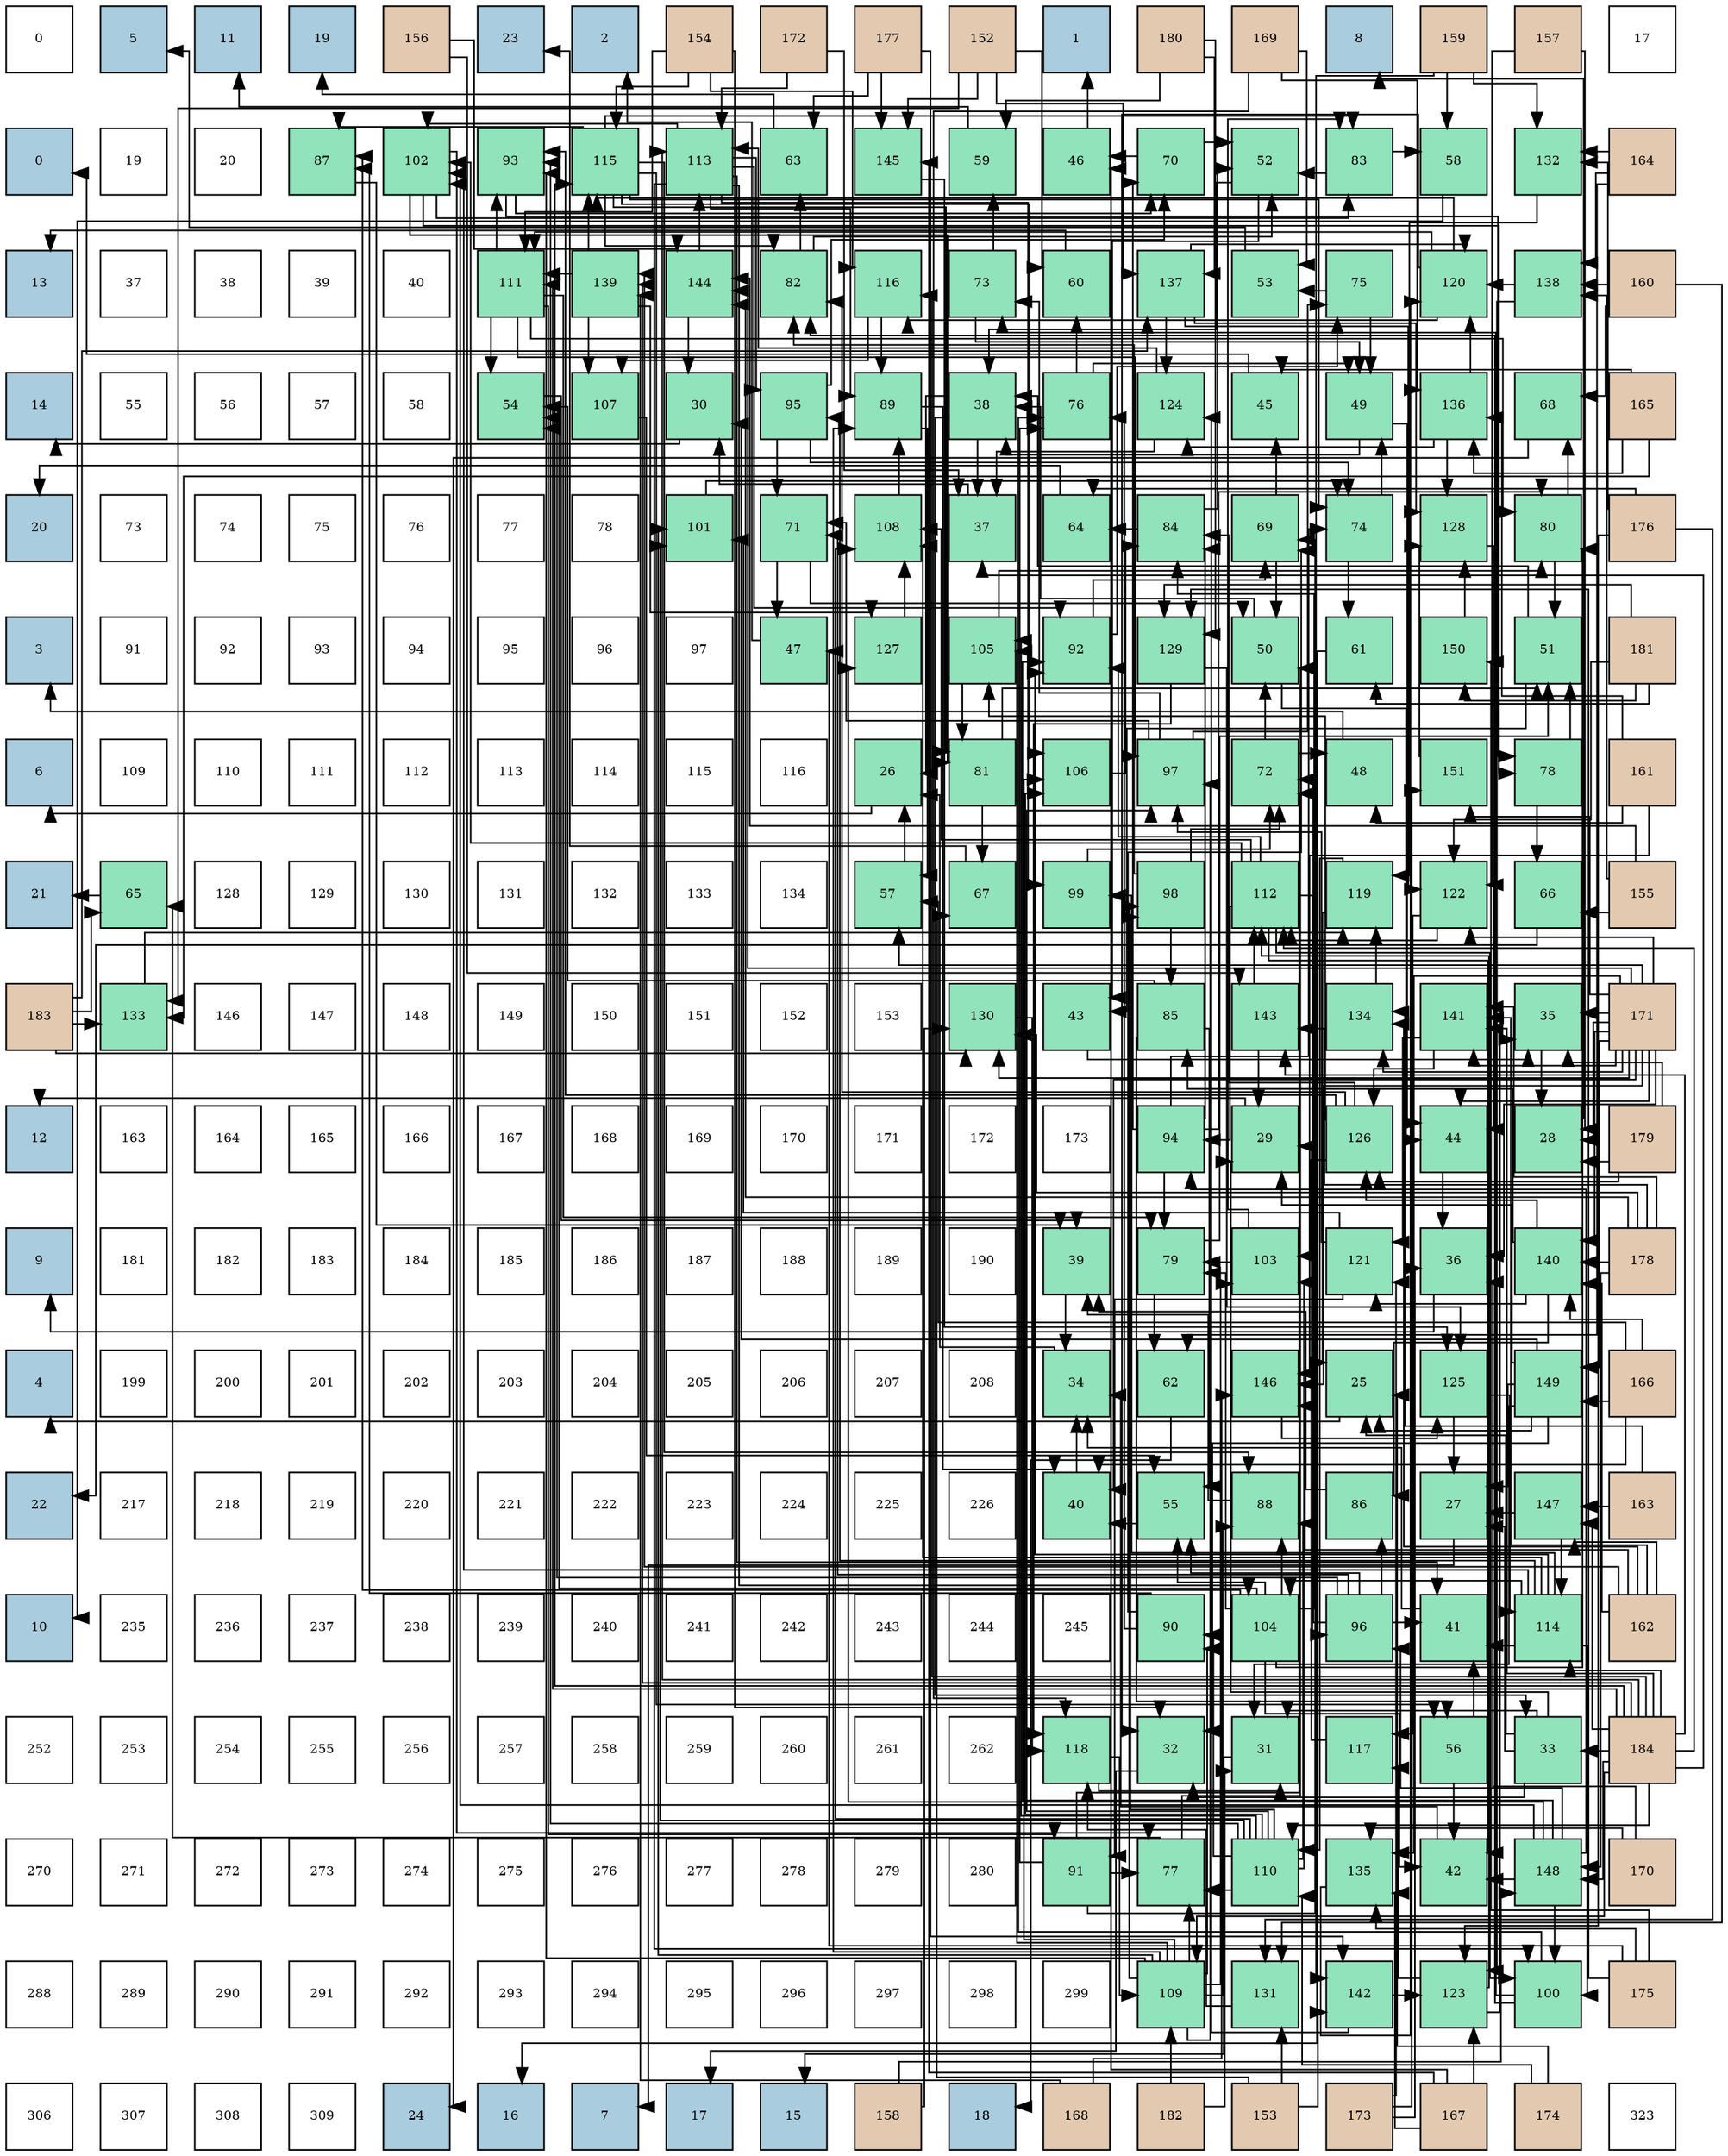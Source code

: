 digraph layout{
 rankdir=TB;
 splines=ortho;
 node [style=filled shape=square fixedsize=true width=0.6];
0[label="0", fontsize=8, fillcolor="#ffffff"];
1[label="5", fontsize=8, fillcolor="#a9ccde"];
2[label="11", fontsize=8, fillcolor="#a9ccde"];
3[label="19", fontsize=8, fillcolor="#a9ccde"];
4[label="156", fontsize=8, fillcolor="#e3c9af"];
5[label="23", fontsize=8, fillcolor="#a9ccde"];
6[label="2", fontsize=8, fillcolor="#a9ccde"];
7[label="154", fontsize=8, fillcolor="#e3c9af"];
8[label="172", fontsize=8, fillcolor="#e3c9af"];
9[label="177", fontsize=8, fillcolor="#e3c9af"];
10[label="152", fontsize=8, fillcolor="#e3c9af"];
11[label="1", fontsize=8, fillcolor="#a9ccde"];
12[label="180", fontsize=8, fillcolor="#e3c9af"];
13[label="169", fontsize=8, fillcolor="#e3c9af"];
14[label="8", fontsize=8, fillcolor="#a9ccde"];
15[label="159", fontsize=8, fillcolor="#e3c9af"];
16[label="157", fontsize=8, fillcolor="#e3c9af"];
17[label="17", fontsize=8, fillcolor="#ffffff"];
18[label="0", fontsize=8, fillcolor="#a9ccde"];
19[label="19", fontsize=8, fillcolor="#ffffff"];
20[label="20", fontsize=8, fillcolor="#ffffff"];
21[label="87", fontsize=8, fillcolor="#91e3bb"];
22[label="102", fontsize=8, fillcolor="#91e3bb"];
23[label="93", fontsize=8, fillcolor="#91e3bb"];
24[label="115", fontsize=8, fillcolor="#91e3bb"];
25[label="113", fontsize=8, fillcolor="#91e3bb"];
26[label="63", fontsize=8, fillcolor="#91e3bb"];
27[label="145", fontsize=8, fillcolor="#91e3bb"];
28[label="59", fontsize=8, fillcolor="#91e3bb"];
29[label="46", fontsize=8, fillcolor="#91e3bb"];
30[label="70", fontsize=8, fillcolor="#91e3bb"];
31[label="52", fontsize=8, fillcolor="#91e3bb"];
32[label="83", fontsize=8, fillcolor="#91e3bb"];
33[label="58", fontsize=8, fillcolor="#91e3bb"];
34[label="132", fontsize=8, fillcolor="#91e3bb"];
35[label="164", fontsize=8, fillcolor="#e3c9af"];
36[label="13", fontsize=8, fillcolor="#a9ccde"];
37[label="37", fontsize=8, fillcolor="#ffffff"];
38[label="38", fontsize=8, fillcolor="#ffffff"];
39[label="39", fontsize=8, fillcolor="#ffffff"];
40[label="40", fontsize=8, fillcolor="#ffffff"];
41[label="111", fontsize=8, fillcolor="#91e3bb"];
42[label="139", fontsize=8, fillcolor="#91e3bb"];
43[label="144", fontsize=8, fillcolor="#91e3bb"];
44[label="82", fontsize=8, fillcolor="#91e3bb"];
45[label="116", fontsize=8, fillcolor="#91e3bb"];
46[label="73", fontsize=8, fillcolor="#91e3bb"];
47[label="60", fontsize=8, fillcolor="#91e3bb"];
48[label="137", fontsize=8, fillcolor="#91e3bb"];
49[label="53", fontsize=8, fillcolor="#91e3bb"];
50[label="75", fontsize=8, fillcolor="#91e3bb"];
51[label="120", fontsize=8, fillcolor="#91e3bb"];
52[label="138", fontsize=8, fillcolor="#91e3bb"];
53[label="160", fontsize=8, fillcolor="#e3c9af"];
54[label="14", fontsize=8, fillcolor="#a9ccde"];
55[label="55", fontsize=8, fillcolor="#ffffff"];
56[label="56", fontsize=8, fillcolor="#ffffff"];
57[label="57", fontsize=8, fillcolor="#ffffff"];
58[label="58", fontsize=8, fillcolor="#ffffff"];
59[label="54", fontsize=8, fillcolor="#91e3bb"];
60[label="107", fontsize=8, fillcolor="#91e3bb"];
61[label="30", fontsize=8, fillcolor="#91e3bb"];
62[label="95", fontsize=8, fillcolor="#91e3bb"];
63[label="89", fontsize=8, fillcolor="#91e3bb"];
64[label="38", fontsize=8, fillcolor="#91e3bb"];
65[label="76", fontsize=8, fillcolor="#91e3bb"];
66[label="124", fontsize=8, fillcolor="#91e3bb"];
67[label="45", fontsize=8, fillcolor="#91e3bb"];
68[label="49", fontsize=8, fillcolor="#91e3bb"];
69[label="136", fontsize=8, fillcolor="#91e3bb"];
70[label="68", fontsize=8, fillcolor="#91e3bb"];
71[label="165", fontsize=8, fillcolor="#e3c9af"];
72[label="20", fontsize=8, fillcolor="#a9ccde"];
73[label="73", fontsize=8, fillcolor="#ffffff"];
74[label="74", fontsize=8, fillcolor="#ffffff"];
75[label="75", fontsize=8, fillcolor="#ffffff"];
76[label="76", fontsize=8, fillcolor="#ffffff"];
77[label="77", fontsize=8, fillcolor="#ffffff"];
78[label="78", fontsize=8, fillcolor="#ffffff"];
79[label="101", fontsize=8, fillcolor="#91e3bb"];
80[label="71", fontsize=8, fillcolor="#91e3bb"];
81[label="108", fontsize=8, fillcolor="#91e3bb"];
82[label="37", fontsize=8, fillcolor="#91e3bb"];
83[label="64", fontsize=8, fillcolor="#91e3bb"];
84[label="84", fontsize=8, fillcolor="#91e3bb"];
85[label="69", fontsize=8, fillcolor="#91e3bb"];
86[label="74", fontsize=8, fillcolor="#91e3bb"];
87[label="128", fontsize=8, fillcolor="#91e3bb"];
88[label="80", fontsize=8, fillcolor="#91e3bb"];
89[label="176", fontsize=8, fillcolor="#e3c9af"];
90[label="3", fontsize=8, fillcolor="#a9ccde"];
91[label="91", fontsize=8, fillcolor="#ffffff"];
92[label="92", fontsize=8, fillcolor="#ffffff"];
93[label="93", fontsize=8, fillcolor="#ffffff"];
94[label="94", fontsize=8, fillcolor="#ffffff"];
95[label="95", fontsize=8, fillcolor="#ffffff"];
96[label="96", fontsize=8, fillcolor="#ffffff"];
97[label="97", fontsize=8, fillcolor="#ffffff"];
98[label="47", fontsize=8, fillcolor="#91e3bb"];
99[label="127", fontsize=8, fillcolor="#91e3bb"];
100[label="105", fontsize=8, fillcolor="#91e3bb"];
101[label="92", fontsize=8, fillcolor="#91e3bb"];
102[label="129", fontsize=8, fillcolor="#91e3bb"];
103[label="50", fontsize=8, fillcolor="#91e3bb"];
104[label="61", fontsize=8, fillcolor="#91e3bb"];
105[label="150", fontsize=8, fillcolor="#91e3bb"];
106[label="51", fontsize=8, fillcolor="#91e3bb"];
107[label="181", fontsize=8, fillcolor="#e3c9af"];
108[label="6", fontsize=8, fillcolor="#a9ccde"];
109[label="109", fontsize=8, fillcolor="#ffffff"];
110[label="110", fontsize=8, fillcolor="#ffffff"];
111[label="111", fontsize=8, fillcolor="#ffffff"];
112[label="112", fontsize=8, fillcolor="#ffffff"];
113[label="113", fontsize=8, fillcolor="#ffffff"];
114[label="114", fontsize=8, fillcolor="#ffffff"];
115[label="115", fontsize=8, fillcolor="#ffffff"];
116[label="116", fontsize=8, fillcolor="#ffffff"];
117[label="26", fontsize=8, fillcolor="#91e3bb"];
118[label="81", fontsize=8, fillcolor="#91e3bb"];
119[label="106", fontsize=8, fillcolor="#91e3bb"];
120[label="97", fontsize=8, fillcolor="#91e3bb"];
121[label="72", fontsize=8, fillcolor="#91e3bb"];
122[label="48", fontsize=8, fillcolor="#91e3bb"];
123[label="151", fontsize=8, fillcolor="#91e3bb"];
124[label="78", fontsize=8, fillcolor="#91e3bb"];
125[label="161", fontsize=8, fillcolor="#e3c9af"];
126[label="21", fontsize=8, fillcolor="#a9ccde"];
127[label="65", fontsize=8, fillcolor="#91e3bb"];
128[label="128", fontsize=8, fillcolor="#ffffff"];
129[label="129", fontsize=8, fillcolor="#ffffff"];
130[label="130", fontsize=8, fillcolor="#ffffff"];
131[label="131", fontsize=8, fillcolor="#ffffff"];
132[label="132", fontsize=8, fillcolor="#ffffff"];
133[label="133", fontsize=8, fillcolor="#ffffff"];
134[label="134", fontsize=8, fillcolor="#ffffff"];
135[label="57", fontsize=8, fillcolor="#91e3bb"];
136[label="67", fontsize=8, fillcolor="#91e3bb"];
137[label="99", fontsize=8, fillcolor="#91e3bb"];
138[label="98", fontsize=8, fillcolor="#91e3bb"];
139[label="112", fontsize=8, fillcolor="#91e3bb"];
140[label="119", fontsize=8, fillcolor="#91e3bb"];
141[label="122", fontsize=8, fillcolor="#91e3bb"];
142[label="66", fontsize=8, fillcolor="#91e3bb"];
143[label="155", fontsize=8, fillcolor="#e3c9af"];
144[label="183", fontsize=8, fillcolor="#e3c9af"];
145[label="133", fontsize=8, fillcolor="#91e3bb"];
146[label="146", fontsize=8, fillcolor="#ffffff"];
147[label="147", fontsize=8, fillcolor="#ffffff"];
148[label="148", fontsize=8, fillcolor="#ffffff"];
149[label="149", fontsize=8, fillcolor="#ffffff"];
150[label="150", fontsize=8, fillcolor="#ffffff"];
151[label="151", fontsize=8, fillcolor="#ffffff"];
152[label="152", fontsize=8, fillcolor="#ffffff"];
153[label="153", fontsize=8, fillcolor="#ffffff"];
154[label="130", fontsize=8, fillcolor="#91e3bb"];
155[label="43", fontsize=8, fillcolor="#91e3bb"];
156[label="85", fontsize=8, fillcolor="#91e3bb"];
157[label="143", fontsize=8, fillcolor="#91e3bb"];
158[label="134", fontsize=8, fillcolor="#91e3bb"];
159[label="141", fontsize=8, fillcolor="#91e3bb"];
160[label="35", fontsize=8, fillcolor="#91e3bb"];
161[label="171", fontsize=8, fillcolor="#e3c9af"];
162[label="12", fontsize=8, fillcolor="#a9ccde"];
163[label="163", fontsize=8, fillcolor="#ffffff"];
164[label="164", fontsize=8, fillcolor="#ffffff"];
165[label="165", fontsize=8, fillcolor="#ffffff"];
166[label="166", fontsize=8, fillcolor="#ffffff"];
167[label="167", fontsize=8, fillcolor="#ffffff"];
168[label="168", fontsize=8, fillcolor="#ffffff"];
169[label="169", fontsize=8, fillcolor="#ffffff"];
170[label="170", fontsize=8, fillcolor="#ffffff"];
171[label="171", fontsize=8, fillcolor="#ffffff"];
172[label="172", fontsize=8, fillcolor="#ffffff"];
173[label="173", fontsize=8, fillcolor="#ffffff"];
174[label="94", fontsize=8, fillcolor="#91e3bb"];
175[label="29", fontsize=8, fillcolor="#91e3bb"];
176[label="126", fontsize=8, fillcolor="#91e3bb"];
177[label="44", fontsize=8, fillcolor="#91e3bb"];
178[label="28", fontsize=8, fillcolor="#91e3bb"];
179[label="179", fontsize=8, fillcolor="#e3c9af"];
180[label="9", fontsize=8, fillcolor="#a9ccde"];
181[label="181", fontsize=8, fillcolor="#ffffff"];
182[label="182", fontsize=8, fillcolor="#ffffff"];
183[label="183", fontsize=8, fillcolor="#ffffff"];
184[label="184", fontsize=8, fillcolor="#ffffff"];
185[label="185", fontsize=8, fillcolor="#ffffff"];
186[label="186", fontsize=8, fillcolor="#ffffff"];
187[label="187", fontsize=8, fillcolor="#ffffff"];
188[label="188", fontsize=8, fillcolor="#ffffff"];
189[label="189", fontsize=8, fillcolor="#ffffff"];
190[label="190", fontsize=8, fillcolor="#ffffff"];
191[label="39", fontsize=8, fillcolor="#91e3bb"];
192[label="79", fontsize=8, fillcolor="#91e3bb"];
193[label="103", fontsize=8, fillcolor="#91e3bb"];
194[label="121", fontsize=8, fillcolor="#91e3bb"];
195[label="36", fontsize=8, fillcolor="#91e3bb"];
196[label="140", fontsize=8, fillcolor="#91e3bb"];
197[label="178", fontsize=8, fillcolor="#e3c9af"];
198[label="4", fontsize=8, fillcolor="#a9ccde"];
199[label="199", fontsize=8, fillcolor="#ffffff"];
200[label="200", fontsize=8, fillcolor="#ffffff"];
201[label="201", fontsize=8, fillcolor="#ffffff"];
202[label="202", fontsize=8, fillcolor="#ffffff"];
203[label="203", fontsize=8, fillcolor="#ffffff"];
204[label="204", fontsize=8, fillcolor="#ffffff"];
205[label="205", fontsize=8, fillcolor="#ffffff"];
206[label="206", fontsize=8, fillcolor="#ffffff"];
207[label="207", fontsize=8, fillcolor="#ffffff"];
208[label="208", fontsize=8, fillcolor="#ffffff"];
209[label="34", fontsize=8, fillcolor="#91e3bb"];
210[label="62", fontsize=8, fillcolor="#91e3bb"];
211[label="146", fontsize=8, fillcolor="#91e3bb"];
212[label="25", fontsize=8, fillcolor="#91e3bb"];
213[label="125", fontsize=8, fillcolor="#91e3bb"];
214[label="149", fontsize=8, fillcolor="#91e3bb"];
215[label="166", fontsize=8, fillcolor="#e3c9af"];
216[label="22", fontsize=8, fillcolor="#a9ccde"];
217[label="217", fontsize=8, fillcolor="#ffffff"];
218[label="218", fontsize=8, fillcolor="#ffffff"];
219[label="219", fontsize=8, fillcolor="#ffffff"];
220[label="220", fontsize=8, fillcolor="#ffffff"];
221[label="221", fontsize=8, fillcolor="#ffffff"];
222[label="222", fontsize=8, fillcolor="#ffffff"];
223[label="223", fontsize=8, fillcolor="#ffffff"];
224[label="224", fontsize=8, fillcolor="#ffffff"];
225[label="225", fontsize=8, fillcolor="#ffffff"];
226[label="226", fontsize=8, fillcolor="#ffffff"];
227[label="40", fontsize=8, fillcolor="#91e3bb"];
228[label="55", fontsize=8, fillcolor="#91e3bb"];
229[label="88", fontsize=8, fillcolor="#91e3bb"];
230[label="86", fontsize=8, fillcolor="#91e3bb"];
231[label="27", fontsize=8, fillcolor="#91e3bb"];
232[label="147", fontsize=8, fillcolor="#91e3bb"];
233[label="163", fontsize=8, fillcolor="#e3c9af"];
234[label="10", fontsize=8, fillcolor="#a9ccde"];
235[label="235", fontsize=8, fillcolor="#ffffff"];
236[label="236", fontsize=8, fillcolor="#ffffff"];
237[label="237", fontsize=8, fillcolor="#ffffff"];
238[label="238", fontsize=8, fillcolor="#ffffff"];
239[label="239", fontsize=8, fillcolor="#ffffff"];
240[label="240", fontsize=8, fillcolor="#ffffff"];
241[label="241", fontsize=8, fillcolor="#ffffff"];
242[label="242", fontsize=8, fillcolor="#ffffff"];
243[label="243", fontsize=8, fillcolor="#ffffff"];
244[label="244", fontsize=8, fillcolor="#ffffff"];
245[label="245", fontsize=8, fillcolor="#ffffff"];
246[label="90", fontsize=8, fillcolor="#91e3bb"];
247[label="104", fontsize=8, fillcolor="#91e3bb"];
248[label="96", fontsize=8, fillcolor="#91e3bb"];
249[label="41", fontsize=8, fillcolor="#91e3bb"];
250[label="114", fontsize=8, fillcolor="#91e3bb"];
251[label="162", fontsize=8, fillcolor="#e3c9af"];
252[label="252", fontsize=8, fillcolor="#ffffff"];
253[label="253", fontsize=8, fillcolor="#ffffff"];
254[label="254", fontsize=8, fillcolor="#ffffff"];
255[label="255", fontsize=8, fillcolor="#ffffff"];
256[label="256", fontsize=8, fillcolor="#ffffff"];
257[label="257", fontsize=8, fillcolor="#ffffff"];
258[label="258", fontsize=8, fillcolor="#ffffff"];
259[label="259", fontsize=8, fillcolor="#ffffff"];
260[label="260", fontsize=8, fillcolor="#ffffff"];
261[label="261", fontsize=8, fillcolor="#ffffff"];
262[label="262", fontsize=8, fillcolor="#ffffff"];
263[label="118", fontsize=8, fillcolor="#91e3bb"];
264[label="32", fontsize=8, fillcolor="#91e3bb"];
265[label="31", fontsize=8, fillcolor="#91e3bb"];
266[label="117", fontsize=8, fillcolor="#91e3bb"];
267[label="56", fontsize=8, fillcolor="#91e3bb"];
268[label="33", fontsize=8, fillcolor="#91e3bb"];
269[label="184", fontsize=8, fillcolor="#e3c9af"];
270[label="270", fontsize=8, fillcolor="#ffffff"];
271[label="271", fontsize=8, fillcolor="#ffffff"];
272[label="272", fontsize=8, fillcolor="#ffffff"];
273[label="273", fontsize=8, fillcolor="#ffffff"];
274[label="274", fontsize=8, fillcolor="#ffffff"];
275[label="275", fontsize=8, fillcolor="#ffffff"];
276[label="276", fontsize=8, fillcolor="#ffffff"];
277[label="277", fontsize=8, fillcolor="#ffffff"];
278[label="278", fontsize=8, fillcolor="#ffffff"];
279[label="279", fontsize=8, fillcolor="#ffffff"];
280[label="280", fontsize=8, fillcolor="#ffffff"];
281[label="91", fontsize=8, fillcolor="#91e3bb"];
282[label="77", fontsize=8, fillcolor="#91e3bb"];
283[label="110", fontsize=8, fillcolor="#91e3bb"];
284[label="135", fontsize=8, fillcolor="#91e3bb"];
285[label="42", fontsize=8, fillcolor="#91e3bb"];
286[label="148", fontsize=8, fillcolor="#91e3bb"];
287[label="170", fontsize=8, fillcolor="#e3c9af"];
288[label="288", fontsize=8, fillcolor="#ffffff"];
289[label="289", fontsize=8, fillcolor="#ffffff"];
290[label="290", fontsize=8, fillcolor="#ffffff"];
291[label="291", fontsize=8, fillcolor="#ffffff"];
292[label="292", fontsize=8, fillcolor="#ffffff"];
293[label="293", fontsize=8, fillcolor="#ffffff"];
294[label="294", fontsize=8, fillcolor="#ffffff"];
295[label="295", fontsize=8, fillcolor="#ffffff"];
296[label="296", fontsize=8, fillcolor="#ffffff"];
297[label="297", fontsize=8, fillcolor="#ffffff"];
298[label="298", fontsize=8, fillcolor="#ffffff"];
299[label="299", fontsize=8, fillcolor="#ffffff"];
300[label="109", fontsize=8, fillcolor="#91e3bb"];
301[label="131", fontsize=8, fillcolor="#91e3bb"];
302[label="142", fontsize=8, fillcolor="#91e3bb"];
303[label="123", fontsize=8, fillcolor="#91e3bb"];
304[label="100", fontsize=8, fillcolor="#91e3bb"];
305[label="175", fontsize=8, fillcolor="#e3c9af"];
306[label="306", fontsize=8, fillcolor="#ffffff"];
307[label="307", fontsize=8, fillcolor="#ffffff"];
308[label="308", fontsize=8, fillcolor="#ffffff"];
309[label="309", fontsize=8, fillcolor="#ffffff"];
310[label="24", fontsize=8, fillcolor="#a9ccde"];
311[label="16", fontsize=8, fillcolor="#a9ccde"];
312[label="7", fontsize=8, fillcolor="#a9ccde"];
313[label="17", fontsize=8, fillcolor="#a9ccde"];
314[label="15", fontsize=8, fillcolor="#a9ccde"];
315[label="158", fontsize=8, fillcolor="#e3c9af"];
316[label="18", fontsize=8, fillcolor="#a9ccde"];
317[label="168", fontsize=8, fillcolor="#e3c9af"];
318[label="182", fontsize=8, fillcolor="#e3c9af"];
319[label="153", fontsize=8, fillcolor="#e3c9af"];
320[label="173", fontsize=8, fillcolor="#e3c9af"];
321[label="167", fontsize=8, fillcolor="#e3c9af"];
322[label="174", fontsize=8, fillcolor="#e3c9af"];
323[label="323", fontsize=8, fillcolor="#ffffff"];
edge [constraint=false, style=vis];212 -> 198;
117 -> 108;
231 -> 312;
178 -> 14;
175 -> 162;
61 -> 54;
265 -> 314;
264 -> 313;
268 -> 212;
268 -> 231;
268 -> 175;
268 -> 265;
268 -> 264;
209 -> 117;
160 -> 178;
195 -> 180;
82 -> 61;
64 -> 117;
64 -> 268;
64 -> 82;
191 -> 209;
227 -> 209;
249 -> 209;
285 -> 209;
155 -> 160;
177 -> 195;
67 -> 18;
29 -> 11;
98 -> 6;
122 -> 90;
68 -> 64;
68 -> 177;
103 -> 64;
103 -> 177;
106 -> 64;
106 -> 155;
31 -> 64;
31 -> 155;
49 -> 1;
59 -> 191;
228 -> 227;
267 -> 249;
267 -> 285;
135 -> 117;
33 -> 234;
28 -> 2;
47 -> 36;
104 -> 311;
210 -> 316;
26 -> 3;
83 -> 72;
127 -> 126;
142 -> 216;
136 -> 5;
70 -> 310;
85 -> 67;
85 -> 103;
30 -> 29;
30 -> 31;
80 -> 98;
80 -> 103;
121 -> 122;
121 -> 103;
46 -> 68;
46 -> 28;
86 -> 68;
86 -> 104;
50 -> 68;
50 -> 49;
65 -> 68;
65 -> 47;
282 -> 103;
282 -> 127;
124 -> 106;
124 -> 142;
192 -> 106;
192 -> 210;
88 -> 106;
88 -> 70;
118 -> 106;
118 -> 136;
44 -> 31;
44 -> 26;
32 -> 31;
32 -> 33;
84 -> 31;
84 -> 83;
156 -> 59;
156 -> 228;
156 -> 267;
230 -> 191;
21 -> 191;
229 -> 191;
63 -> 227;
63 -> 135;
246 -> 85;
246 -> 65;
246 -> 21;
281 -> 85;
281 -> 121;
281 -> 65;
281 -> 282;
101 -> 85;
101 -> 50;
23 -> 30;
23 -> 124;
174 -> 30;
174 -> 86;
174 -> 192;
174 -> 88;
174 -> 84;
62 -> 30;
62 -> 80;
62 -> 86;
248 -> 249;
248 -> 59;
248 -> 228;
248 -> 80;
248 -> 121;
248 -> 230;
120 -> 80;
120 -> 46;
120 -> 50;
138 -> 121;
138 -> 44;
138 -> 156;
137 -> 121;
304 -> 46;
304 -> 65;
304 -> 44;
79 -> 86;
22 -> 282;
22 -> 124;
22 -> 118;
22 -> 32;
193 -> 192;
193 -> 32;
247 -> 285;
247 -> 59;
247 -> 228;
247 -> 192;
247 -> 88;
247 -> 84;
247 -> 21;
247 -> 229;
100 -> 88;
100 -> 118;
119 -> 84;
60 -> 228;
81 -> 63;
300 -> 282;
300 -> 229;
300 -> 63;
300 -> 246;
300 -> 23;
300 -> 120;
300 -> 138;
300 -> 79;
300 -> 193;
300 -> 100;
300 -> 119;
283 -> 282;
283 -> 229;
283 -> 246;
283 -> 23;
283 -> 120;
283 -> 138;
283 -> 79;
283 -> 193;
283 -> 100;
283 -> 119;
283 -> 81;
41 -> 59;
41 -> 192;
41 -> 88;
41 -> 281;
41 -> 23;
41 -> 120;
139 -> 285;
139 -> 101;
139 -> 174;
139 -> 248;
139 -> 304;
139 -> 22;
139 -> 81;
25 -> 249;
25 -> 63;
25 -> 101;
25 -> 62;
25 -> 137;
25 -> 304;
25 -> 22;
25 -> 247;
250 -> 249;
250 -> 101;
250 -> 62;
250 -> 137;
250 -> 304;
250 -> 22;
250 -> 247;
250 -> 81;
24 -> 267;
24 -> 86;
24 -> 118;
24 -> 44;
24 -> 32;
24 -> 21;
24 -> 229;
24 -> 119;
45 -> 63;
45 -> 60;
266 -> 175;
263 -> 265;
263 -> 300;
140 -> 212;
140 -> 283;
51 -> 264;
51 -> 41;
51 -> 24;
51 -> 45;
194 -> 281;
194 -> 120;
194 -> 79;
141 -> 139;
141 -> 266;
303 -> 160;
303 -> 139;
303 -> 266;
66 -> 82;
66 -> 25;
213 -> 231;
213 -> 250;
176 -> 44;
176 -> 84;
176 -> 23;
176 -> 193;
176 -> 100;
99 -> 81;
87 -> 177;
102 -> 263;
102 -> 213;
154 -> 263;
301 -> 263;
34 -> 140;
145 -> 140;
158 -> 140;
284 -> 51;
69 -> 51;
69 -> 66;
69 -> 87;
48 -> 51;
48 -> 141;
48 -> 66;
48 -> 87;
52 -> 51;
52 -> 303;
42 -> 60;
42 -> 41;
42 -> 24;
42 -> 99;
196 -> 156;
196 -> 230;
196 -> 194;
196 -> 176;
159 -> 194;
159 -> 176;
302 -> 303;
302 -> 66;
157 -> 175;
157 -> 139;
43 -> 61;
43 -> 25;
27 -> 213;
211 -> 213;
232 -> 231;
232 -> 250;
286 -> 285;
286 -> 101;
286 -> 174;
286 -> 248;
286 -> 304;
286 -> 22;
286 -> 99;
214 -> 212;
214 -> 231;
214 -> 175;
214 -> 61;
214 -> 265;
214 -> 264;
105 -> 87;
123 -> 87;
10 -> 47;
10 -> 145;
10 -> 48;
10 -> 27;
319 -> 136;
319 -> 301;
319 -> 302;
7 -> 264;
7 -> 41;
7 -> 24;
7 -> 45;
143 -> 142;
143 -> 52;
143 -> 43;
4 -> 157;
4 -> 43;
16 -> 178;
16 -> 141;
315 -> 154;
315 -> 286;
15 -> 33;
15 -> 34;
15 -> 302;
53 -> 70;
53 -> 301;
53 -> 52;
125 -> 122;
125 -> 69;
125 -> 211;
251 -> 158;
251 -> 42;
251 -> 196;
251 -> 159;
251 -> 211;
251 -> 232;
233 -> 158;
233 -> 232;
35 -> 210;
35 -> 34;
35 -> 52;
71 -> 67;
71 -> 145;
71 -> 69;
215 -> 227;
215 -> 135;
215 -> 196;
215 -> 214;
321 -> 29;
321 -> 303;
321 -> 284;
321 -> 27;
317 -> 42;
317 -> 211;
13 -> 49;
13 -> 263;
13 -> 69;
287 -> 195;
287 -> 284;
161 -> 178;
161 -> 160;
161 -> 195;
161 -> 227;
161 -> 177;
161 -> 135;
161 -> 141;
161 -> 154;
161 -> 158;
161 -> 284;
161 -> 196;
161 -> 159;
161 -> 43;
161 -> 211;
161 -> 214;
161 -> 123;
8 -> 82;
8 -> 25;
320 -> 195;
320 -> 194;
320 -> 123;
322 -> 212;
322 -> 283;
305 -> 98;
305 -> 102;
305 -> 284;
305 -> 105;
89 -> 83;
89 -> 303;
89 -> 301;
89 -> 34;
9 -> 26;
9 -> 302;
9 -> 27;
197 -> 154;
197 -> 196;
197 -> 159;
197 -> 157;
197 -> 43;
197 -> 286;
179 -> 178;
179 -> 160;
179 -> 176;
12 -> 28;
12 -> 102;
12 -> 48;
107 -> 104;
107 -> 141;
107 -> 102;
107 -> 105;
318 -> 265;
318 -> 300;
144 -> 127;
144 -> 154;
144 -> 145;
144 -> 48;
269 -> 268;
269 -> 82;
269 -> 300;
269 -> 283;
269 -> 41;
269 -> 139;
269 -> 25;
269 -> 250;
269 -> 24;
269 -> 45;
269 -> 42;
269 -> 159;
269 -> 157;
269 -> 232;
269 -> 286;
edge [constraint=true, style=invis];
0 -> 18 -> 36 -> 54 -> 72 -> 90 -> 108 -> 126 -> 144 -> 162 -> 180 -> 198 -> 216 -> 234 -> 252 -> 270 -> 288 -> 306;
1 -> 19 -> 37 -> 55 -> 73 -> 91 -> 109 -> 127 -> 145 -> 163 -> 181 -> 199 -> 217 -> 235 -> 253 -> 271 -> 289 -> 307;
2 -> 20 -> 38 -> 56 -> 74 -> 92 -> 110 -> 128 -> 146 -> 164 -> 182 -> 200 -> 218 -> 236 -> 254 -> 272 -> 290 -> 308;
3 -> 21 -> 39 -> 57 -> 75 -> 93 -> 111 -> 129 -> 147 -> 165 -> 183 -> 201 -> 219 -> 237 -> 255 -> 273 -> 291 -> 309;
4 -> 22 -> 40 -> 58 -> 76 -> 94 -> 112 -> 130 -> 148 -> 166 -> 184 -> 202 -> 220 -> 238 -> 256 -> 274 -> 292 -> 310;
5 -> 23 -> 41 -> 59 -> 77 -> 95 -> 113 -> 131 -> 149 -> 167 -> 185 -> 203 -> 221 -> 239 -> 257 -> 275 -> 293 -> 311;
6 -> 24 -> 42 -> 60 -> 78 -> 96 -> 114 -> 132 -> 150 -> 168 -> 186 -> 204 -> 222 -> 240 -> 258 -> 276 -> 294 -> 312;
7 -> 25 -> 43 -> 61 -> 79 -> 97 -> 115 -> 133 -> 151 -> 169 -> 187 -> 205 -> 223 -> 241 -> 259 -> 277 -> 295 -> 313;
8 -> 26 -> 44 -> 62 -> 80 -> 98 -> 116 -> 134 -> 152 -> 170 -> 188 -> 206 -> 224 -> 242 -> 260 -> 278 -> 296 -> 314;
9 -> 27 -> 45 -> 63 -> 81 -> 99 -> 117 -> 135 -> 153 -> 171 -> 189 -> 207 -> 225 -> 243 -> 261 -> 279 -> 297 -> 315;
10 -> 28 -> 46 -> 64 -> 82 -> 100 -> 118 -> 136 -> 154 -> 172 -> 190 -> 208 -> 226 -> 244 -> 262 -> 280 -> 298 -> 316;
11 -> 29 -> 47 -> 65 -> 83 -> 101 -> 119 -> 137 -> 155 -> 173 -> 191 -> 209 -> 227 -> 245 -> 263 -> 281 -> 299 -> 317;
12 -> 30 -> 48 -> 66 -> 84 -> 102 -> 120 -> 138 -> 156 -> 174 -> 192 -> 210 -> 228 -> 246 -> 264 -> 282 -> 300 -> 318;
13 -> 31 -> 49 -> 67 -> 85 -> 103 -> 121 -> 139 -> 157 -> 175 -> 193 -> 211 -> 229 -> 247 -> 265 -> 283 -> 301 -> 319;
14 -> 32 -> 50 -> 68 -> 86 -> 104 -> 122 -> 140 -> 158 -> 176 -> 194 -> 212 -> 230 -> 248 -> 266 -> 284 -> 302 -> 320;
15 -> 33 -> 51 -> 69 -> 87 -> 105 -> 123 -> 141 -> 159 -> 177 -> 195 -> 213 -> 231 -> 249 -> 267 -> 285 -> 303 -> 321;
16 -> 34 -> 52 -> 70 -> 88 -> 106 -> 124 -> 142 -> 160 -> 178 -> 196 -> 214 -> 232 -> 250 -> 268 -> 286 -> 304 -> 322;
17 -> 35 -> 53 -> 71 -> 89 -> 107 -> 125 -> 143 -> 161 -> 179 -> 197 -> 215 -> 233 -> 251 -> 269 -> 287 -> 305 -> 323;
rank = same {0 -> 1 -> 2 -> 3 -> 4 -> 5 -> 6 -> 7 -> 8 -> 9 -> 10 -> 11 -> 12 -> 13 -> 14 -> 15 -> 16 -> 17};
rank = same {18 -> 19 -> 20 -> 21 -> 22 -> 23 -> 24 -> 25 -> 26 -> 27 -> 28 -> 29 -> 30 -> 31 -> 32 -> 33 -> 34 -> 35};
rank = same {36 -> 37 -> 38 -> 39 -> 40 -> 41 -> 42 -> 43 -> 44 -> 45 -> 46 -> 47 -> 48 -> 49 -> 50 -> 51 -> 52 -> 53};
rank = same {54 -> 55 -> 56 -> 57 -> 58 -> 59 -> 60 -> 61 -> 62 -> 63 -> 64 -> 65 -> 66 -> 67 -> 68 -> 69 -> 70 -> 71};
rank = same {72 -> 73 -> 74 -> 75 -> 76 -> 77 -> 78 -> 79 -> 80 -> 81 -> 82 -> 83 -> 84 -> 85 -> 86 -> 87 -> 88 -> 89};
rank = same {90 -> 91 -> 92 -> 93 -> 94 -> 95 -> 96 -> 97 -> 98 -> 99 -> 100 -> 101 -> 102 -> 103 -> 104 -> 105 -> 106 -> 107};
rank = same {108 -> 109 -> 110 -> 111 -> 112 -> 113 -> 114 -> 115 -> 116 -> 117 -> 118 -> 119 -> 120 -> 121 -> 122 -> 123 -> 124 -> 125};
rank = same {126 -> 127 -> 128 -> 129 -> 130 -> 131 -> 132 -> 133 -> 134 -> 135 -> 136 -> 137 -> 138 -> 139 -> 140 -> 141 -> 142 -> 143};
rank = same {144 -> 145 -> 146 -> 147 -> 148 -> 149 -> 150 -> 151 -> 152 -> 153 -> 154 -> 155 -> 156 -> 157 -> 158 -> 159 -> 160 -> 161};
rank = same {162 -> 163 -> 164 -> 165 -> 166 -> 167 -> 168 -> 169 -> 170 -> 171 -> 172 -> 173 -> 174 -> 175 -> 176 -> 177 -> 178 -> 179};
rank = same {180 -> 181 -> 182 -> 183 -> 184 -> 185 -> 186 -> 187 -> 188 -> 189 -> 190 -> 191 -> 192 -> 193 -> 194 -> 195 -> 196 -> 197};
rank = same {198 -> 199 -> 200 -> 201 -> 202 -> 203 -> 204 -> 205 -> 206 -> 207 -> 208 -> 209 -> 210 -> 211 -> 212 -> 213 -> 214 -> 215};
rank = same {216 -> 217 -> 218 -> 219 -> 220 -> 221 -> 222 -> 223 -> 224 -> 225 -> 226 -> 227 -> 228 -> 229 -> 230 -> 231 -> 232 -> 233};
rank = same {234 -> 235 -> 236 -> 237 -> 238 -> 239 -> 240 -> 241 -> 242 -> 243 -> 244 -> 245 -> 246 -> 247 -> 248 -> 249 -> 250 -> 251};
rank = same {252 -> 253 -> 254 -> 255 -> 256 -> 257 -> 258 -> 259 -> 260 -> 261 -> 262 -> 263 -> 264 -> 265 -> 266 -> 267 -> 268 -> 269};
rank = same {270 -> 271 -> 272 -> 273 -> 274 -> 275 -> 276 -> 277 -> 278 -> 279 -> 280 -> 281 -> 282 -> 283 -> 284 -> 285 -> 286 -> 287};
rank = same {288 -> 289 -> 290 -> 291 -> 292 -> 293 -> 294 -> 295 -> 296 -> 297 -> 298 -> 299 -> 300 -> 301 -> 302 -> 303 -> 304 -> 305};
rank = same {306 -> 307 -> 308 -> 309 -> 310 -> 311 -> 312 -> 313 -> 314 -> 315 -> 316 -> 317 -> 318 -> 319 -> 320 -> 321 -> 322 -> 323};
}
